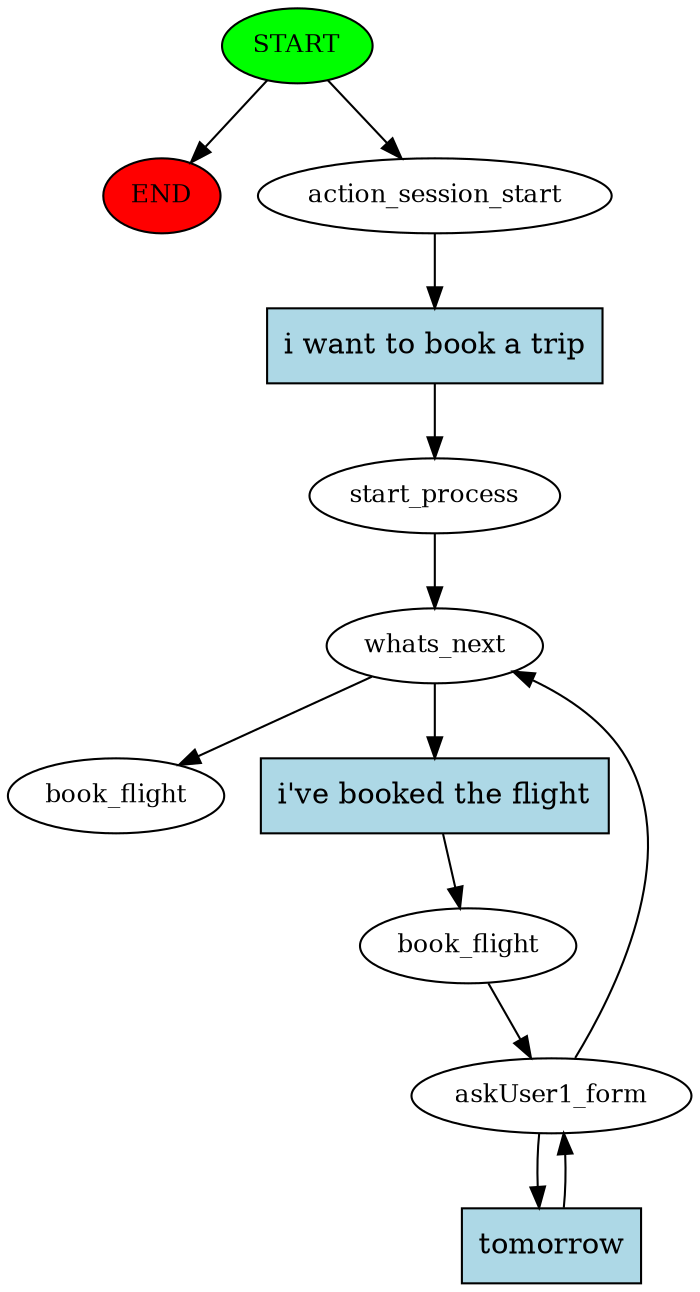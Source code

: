 digraph  {
0 [class="start active", fillcolor=green, fontsize=12, label=START, style=filled];
"-1" [class=end, fillcolor=red, fontsize=12, label=END, style=filled];
1 [class=active, fontsize=12, label=action_session_start];
2 [class=active, fontsize=12, label=start_process];
3 [class=active, fontsize=12, label=whats_next];
4 [class=active, fontsize=12, label=book_flight];
5 [class=active, fontsize=12, label=askUser1_form];
8 [class="dashed active", fontsize=12, label=book_flight];
9 [class="intent active", fillcolor=lightblue, label="i want to book a trip", shape=rect, style=filled];
10 [class="intent active", fillcolor=lightblue, label="i've booked the flight", shape=rect, style=filled];
11 [class="intent active", fillcolor=lightblue, label=tomorrow, shape=rect, style=filled];
0 -> "-1"  [class="", key=NONE, label=""];
0 -> 1  [class=active, key=NONE, label=""];
1 -> 9  [class=active, key=0];
2 -> 3  [class=active, key=NONE, label=""];
3 -> 8  [class=active, key=NONE, label=""];
3 -> 10  [class=active, key=0];
4 -> 5  [class=active, key=NONE, label=""];
5 -> 3  [class=active, key=NONE, label=""];
5 -> 11  [class=active, key=0];
9 -> 2  [class=active, key=0];
10 -> 4  [class=active, key=0];
11 -> 5  [class=active, key=0];
}
